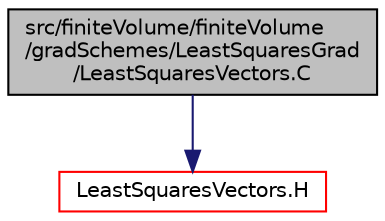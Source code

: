 digraph "src/finiteVolume/finiteVolume/gradSchemes/LeastSquaresGrad/LeastSquaresVectors.C"
{
  bgcolor="transparent";
  edge [fontname="Helvetica",fontsize="10",labelfontname="Helvetica",labelfontsize="10"];
  node [fontname="Helvetica",fontsize="10",shape=record];
  Node1 [label="src/finiteVolume/finiteVolume\l/gradSchemes/LeastSquaresGrad\l/LeastSquaresVectors.C",height=0.2,width=0.4,color="black", fillcolor="grey75", style="filled", fontcolor="black"];
  Node1 -> Node2 [color="midnightblue",fontsize="10",style="solid",fontname="Helvetica"];
  Node2 [label="LeastSquaresVectors.H",height=0.2,width=0.4,color="red",URL="$a05871.html"];
}
